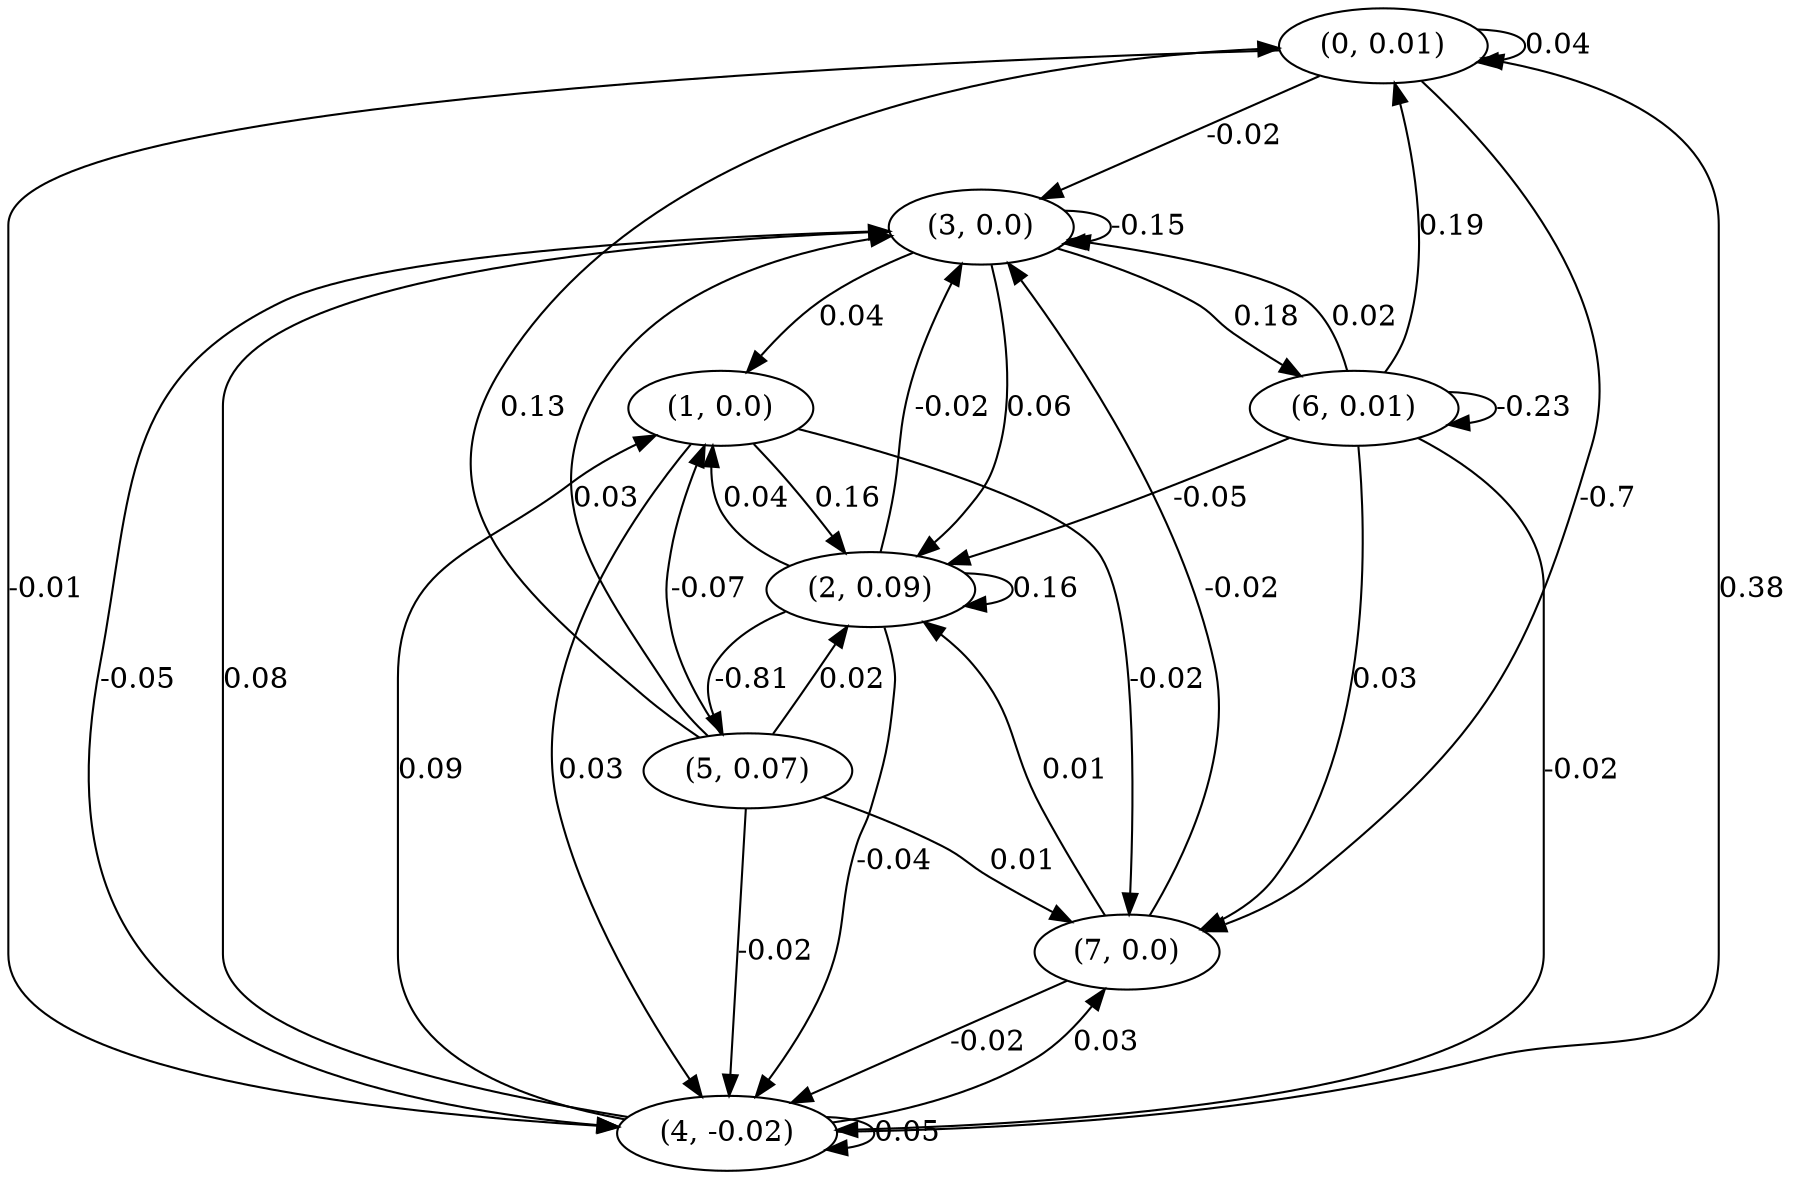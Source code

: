 digraph {
    0 [ label = "(0, 0.01)" ]
    1 [ label = "(1, 0.0)" ]
    2 [ label = "(2, 0.09)" ]
    3 [ label = "(3, 0.0)" ]
    4 [ label = "(4, -0.02)" ]
    5 [ label = "(5, 0.07)" ]
    6 [ label = "(6, 0.01)" ]
    7 [ label = "(7, 0.0)" ]
    0 -> 0 [ label = "0.04" ]
    2 -> 2 [ label = "0.16" ]
    3 -> 3 [ label = "-0.15" ]
    4 -> 4 [ label = "0.05" ]
    6 -> 6 [ label = "-0.23" ]
    4 -> 0 [ label = "0.38" ]
    5 -> 0 [ label = "0.13" ]
    6 -> 0 [ label = "0.19" ]
    2 -> 1 [ label = "0.04" ]
    3 -> 1 [ label = "0.04" ]
    4 -> 1 [ label = "0.09" ]
    5 -> 1 [ label = "-0.07" ]
    1 -> 2 [ label = "0.16" ]
    3 -> 2 [ label = "0.06" ]
    5 -> 2 [ label = "0.02" ]
    6 -> 2 [ label = "-0.05" ]
    7 -> 2 [ label = "0.01" ]
    0 -> 3 [ label = "-0.02" ]
    2 -> 3 [ label = "-0.02" ]
    4 -> 3 [ label = "0.08" ]
    5 -> 3 [ label = "0.03" ]
    6 -> 3 [ label = "0.02" ]
    7 -> 3 [ label = "-0.02" ]
    0 -> 4 [ label = "-0.01" ]
    1 -> 4 [ label = "0.03" ]
    2 -> 4 [ label = "-0.04" ]
    3 -> 4 [ label = "-0.05" ]
    5 -> 4 [ label = "-0.02" ]
    6 -> 4 [ label = "-0.02" ]
    7 -> 4 [ label = "-0.02" ]
    2 -> 5 [ label = "-0.81" ]
    3 -> 6 [ label = "0.18" ]
    0 -> 7 [ label = "-0.7" ]
    1 -> 7 [ label = "-0.02" ]
    4 -> 7 [ label = "0.03" ]
    5 -> 7 [ label = "0.01" ]
    6 -> 7 [ label = "0.03" ]
}

